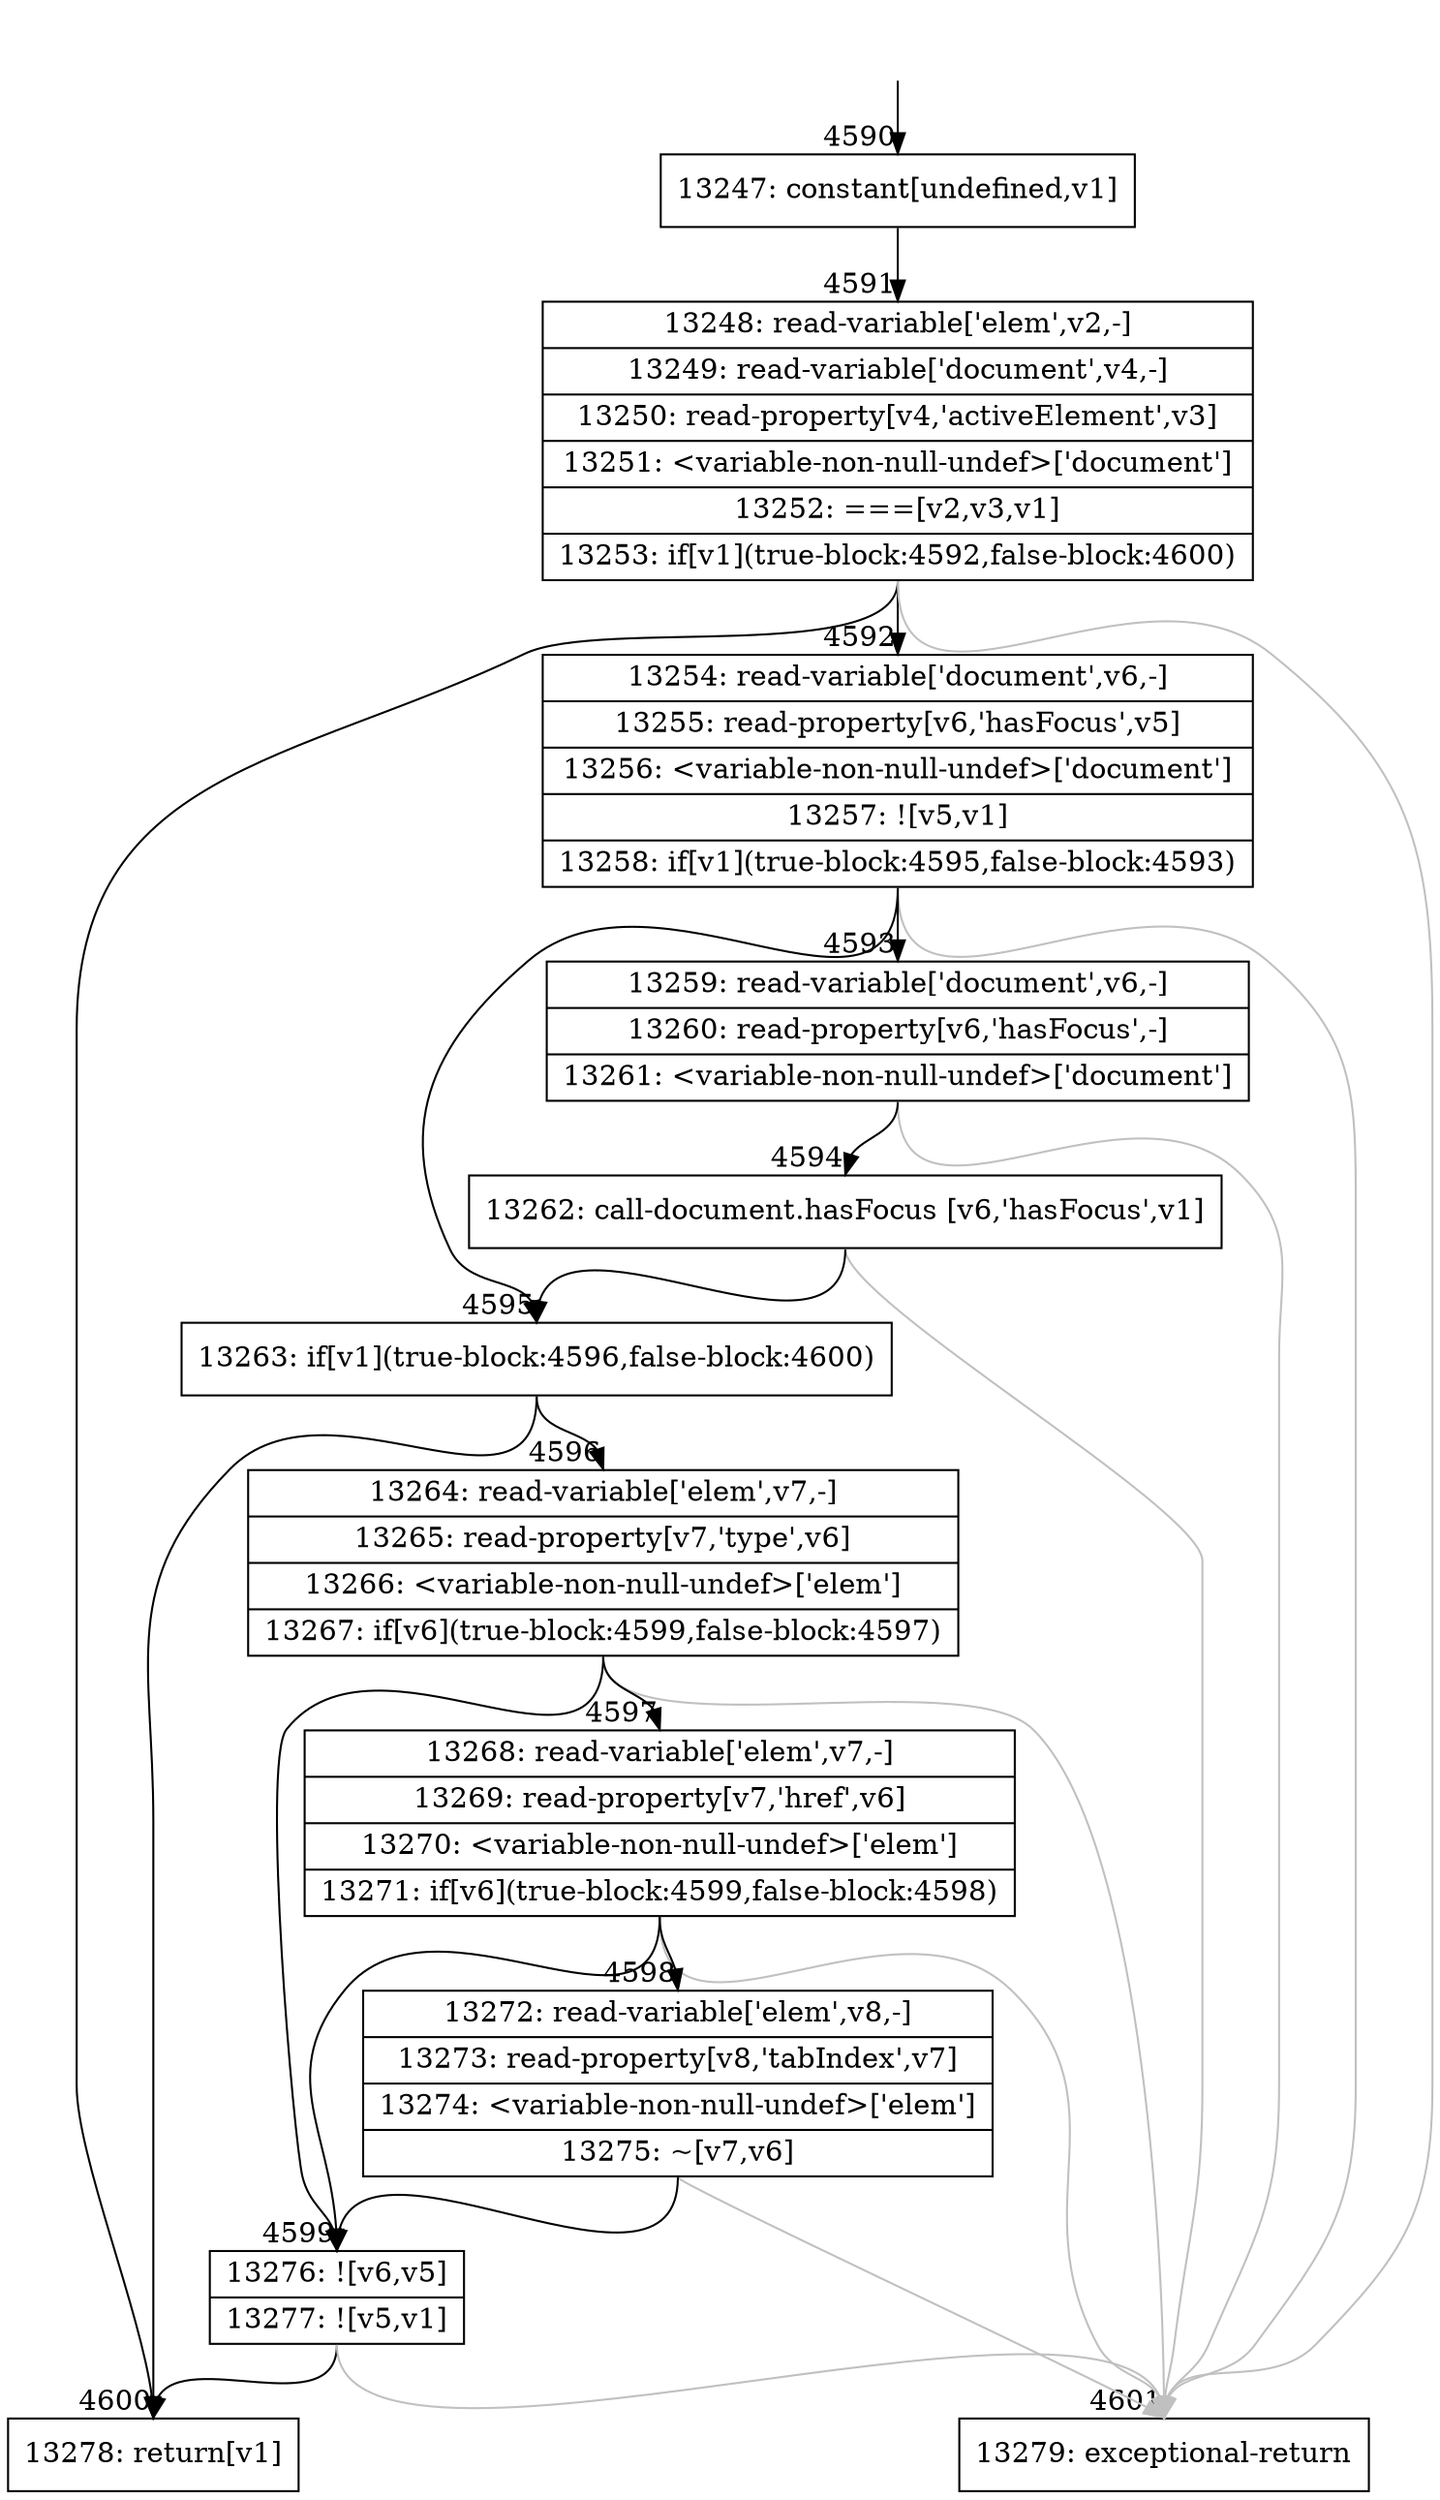 digraph {
rankdir="TD"
BB_entry300[shape=none,label=""];
BB_entry300 -> BB4590 [tailport=s, headport=n, headlabel="    4590"]
BB4590 [shape=record label="{13247: constant[undefined,v1]}" ] 
BB4590 -> BB4591 [tailport=s, headport=n, headlabel="      4591"]
BB4591 [shape=record label="{13248: read-variable['elem',v2,-]|13249: read-variable['document',v4,-]|13250: read-property[v4,'activeElement',v3]|13251: \<variable-non-null-undef\>['document']|13252: ===[v2,v3,v1]|13253: if[v1](true-block:4592,false-block:4600)}" ] 
BB4591 -> BB4600 [tailport=s, headport=n, headlabel="      4600"]
BB4591 -> BB4592 [tailport=s, headport=n, headlabel="      4592"]
BB4591 -> BB4601 [tailport=s, headport=n, color=gray, headlabel="      4601"]
BB4592 [shape=record label="{13254: read-variable['document',v6,-]|13255: read-property[v6,'hasFocus',v5]|13256: \<variable-non-null-undef\>['document']|13257: ![v5,v1]|13258: if[v1](true-block:4595,false-block:4593)}" ] 
BB4592 -> BB4595 [tailport=s, headport=n, headlabel="      4595"]
BB4592 -> BB4593 [tailport=s, headport=n, headlabel="      4593"]
BB4592 -> BB4601 [tailport=s, headport=n, color=gray]
BB4593 [shape=record label="{13259: read-variable['document',v6,-]|13260: read-property[v6,'hasFocus',-]|13261: \<variable-non-null-undef\>['document']}" ] 
BB4593 -> BB4594 [tailport=s, headport=n, headlabel="      4594"]
BB4593 -> BB4601 [tailport=s, headport=n, color=gray]
BB4594 [shape=record label="{13262: call-document.hasFocus [v6,'hasFocus',v1]}" ] 
BB4594 -> BB4595 [tailport=s, headport=n]
BB4594 -> BB4601 [tailport=s, headport=n, color=gray]
BB4595 [shape=record label="{13263: if[v1](true-block:4596,false-block:4600)}" ] 
BB4595 -> BB4600 [tailport=s, headport=n]
BB4595 -> BB4596 [tailport=s, headport=n, headlabel="      4596"]
BB4596 [shape=record label="{13264: read-variable['elem',v7,-]|13265: read-property[v7,'type',v6]|13266: \<variable-non-null-undef\>['elem']|13267: if[v6](true-block:4599,false-block:4597)}" ] 
BB4596 -> BB4599 [tailport=s, headport=n, headlabel="      4599"]
BB4596 -> BB4597 [tailport=s, headport=n, headlabel="      4597"]
BB4596 -> BB4601 [tailport=s, headport=n, color=gray]
BB4597 [shape=record label="{13268: read-variable['elem',v7,-]|13269: read-property[v7,'href',v6]|13270: \<variable-non-null-undef\>['elem']|13271: if[v6](true-block:4599,false-block:4598)}" ] 
BB4597 -> BB4599 [tailport=s, headport=n]
BB4597 -> BB4598 [tailport=s, headport=n, headlabel="      4598"]
BB4597 -> BB4601 [tailport=s, headport=n, color=gray]
BB4598 [shape=record label="{13272: read-variable['elem',v8,-]|13273: read-property[v8,'tabIndex',v7]|13274: \<variable-non-null-undef\>['elem']|13275: ~[v7,v6]}" ] 
BB4598 -> BB4599 [tailport=s, headport=n]
BB4598 -> BB4601 [tailport=s, headport=n, color=gray]
BB4599 [shape=record label="{13276: ![v6,v5]|13277: ![v5,v1]}" ] 
BB4599 -> BB4600 [tailport=s, headport=n]
BB4599 -> BB4601 [tailport=s, headport=n, color=gray]
BB4600 [shape=record label="{13278: return[v1]}" ] 
BB4601 [shape=record label="{13279: exceptional-return}" ] 
//#$~ 4888
}
